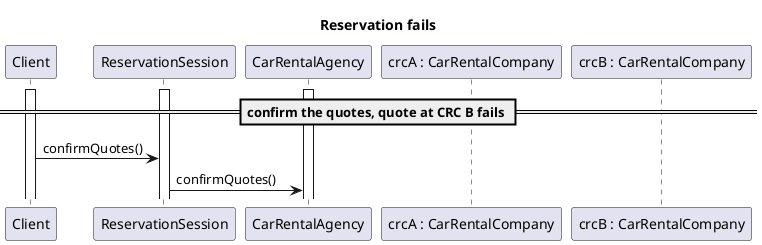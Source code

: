 @startuml
title "Reservation fails"


participant Client
participant ReservationSession
participant CarRentalAgency
participant "crcA : CarRentalCompany" as CarRentalCompanyA
participant "crcB : CarRentalCompany" as CarRentalCompanyB


activate Client
activate ReservationSession
activate CarRentalAgency

== confirm the quotes, quote at CRC B fails ==

Client -> ReservationSession: confirmQuotes()
ReservationSession -> CarRentalAgency: confirmQuotes()
' TODO: verder aanvullen wat cra met confirmquotes doet
'   zijn quotes nog valid, bij A valid, bij B fail




@enduml
